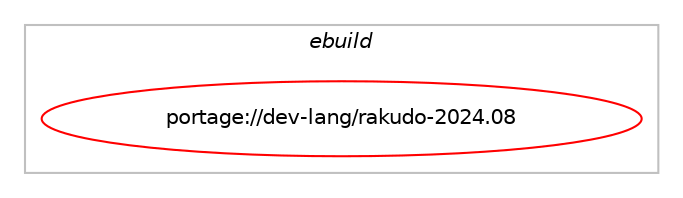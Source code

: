 digraph prolog {

# *************
# Graph options
# *************

newrank=true;
concentrate=true;
compound=true;
graph [rankdir=LR,fontname=Helvetica,fontsize=10,ranksep=1.5];#, ranksep=2.5, nodesep=0.2];
edge  [arrowhead=vee];
node  [fontname=Helvetica,fontsize=10];

# **********
# The ebuild
# **********

subgraph cluster_leftcol {
color=gray;
label=<<i>ebuild</i>>;
id [label="portage://dev-lang/rakudo-2024.08", color=red, width=4, href="../dev-lang/rakudo-2024.08.svg"];
}

# ****************
# The dependencies
# ****************

subgraph cluster_midcol {
color=gray;
label=<<i>dependencies</i>>;
subgraph cluster_compile {
fillcolor="#eeeeee";
style=filled;
label=<<i>compile</i>>;
# *** BEGIN UNKNOWN DEPENDENCY TYPE (TODO) ***
# id -> equal(use_conditional_group(positive,clang,portage://dev-lang/rakudo-2024.08,[package_dependency(portage://dev-lang/rakudo-2024.08,install,no,sys-devel,clang,none,[,,],[],[])]))
# *** END UNKNOWN DEPENDENCY TYPE (TODO) ***

# *** BEGIN UNKNOWN DEPENDENCY TYPE (TODO) ***
# id -> equal(use_conditional_group(positive,java,portage://dev-lang/rakudo-2024.08,[package_dependency(portage://dev-lang/rakudo-2024.08,install,no,dev-java,java-config,greaterequal,[2.2.0,,-r3,2.2.0-r3],[],[])]))
# *** END UNKNOWN DEPENDENCY TYPE (TODO) ***

# *** BEGIN UNKNOWN DEPENDENCY TYPE (TODO) ***
# id -> equal(use_conditional_group(positive,java,portage://dev-lang/rakudo-2024.08,[package_dependency(portage://dev-lang/rakudo-2024.08,install,no,virtual,jdk,greaterequal,[1.9,,,1.9],[],[])]))
# *** END UNKNOWN DEPENDENCY TYPE (TODO) ***

# *** BEGIN UNKNOWN DEPENDENCY TYPE (TODO) ***
# id -> equal(package_dependency(portage://dev-lang/rakudo-2024.08,install,no,dev-lang,nqp,tilde,[2024.08,,,2024.08],[slot(0),equal],[use(optenable(java),none),use(optenable(moar),none),use(equal(clang),none)]))
# *** END UNKNOWN DEPENDENCY TYPE (TODO) ***

# *** BEGIN UNKNOWN DEPENDENCY TYPE (TODO) ***
# id -> equal(package_dependency(portage://dev-lang/rakudo-2024.08,install,no,dev-lang,perl,greaterequal,[5.10,,,5.10],[],[]))
# *** END UNKNOWN DEPENDENCY TYPE (TODO) ***

}
subgraph cluster_compileandrun {
fillcolor="#eeeeee";
style=filled;
label=<<i>compile and run</i>>;
}
subgraph cluster_run {
fillcolor="#eeeeee";
style=filled;
label=<<i>run</i>>;
# *** BEGIN UNKNOWN DEPENDENCY TYPE (TODO) ***
# id -> equal(use_conditional_group(positive,java,portage://dev-lang/rakudo-2024.08,[package_dependency(portage://dev-lang/rakudo-2024.08,run,no,dev-java,java-config,greaterequal,[2.2.0,,-r3,2.2.0-r3],[],[])]))
# *** END UNKNOWN DEPENDENCY TYPE (TODO) ***

# *** BEGIN UNKNOWN DEPENDENCY TYPE (TODO) ***
# id -> equal(use_conditional_group(positive,java,portage://dev-lang/rakudo-2024.08,[package_dependency(portage://dev-lang/rakudo-2024.08,run,no,virtual,jre,greaterequal,[1.9,,,1.9],[],[])]))
# *** END UNKNOWN DEPENDENCY TYPE (TODO) ***

# *** BEGIN UNKNOWN DEPENDENCY TYPE (TODO) ***
# id -> equal(package_dependency(portage://dev-lang/rakudo-2024.08,run,no,dev-lang,nqp,tilde,[2024.08,,,2024.08],[slot(0),equal],[use(optenable(java),none),use(optenable(moar),none),use(equal(clang),none)]))
# *** END UNKNOWN DEPENDENCY TYPE (TODO) ***

}
}

# **************
# The candidates
# **************

subgraph cluster_choices {
rank=same;
color=gray;
label=<<i>candidates</i>>;

}

}
